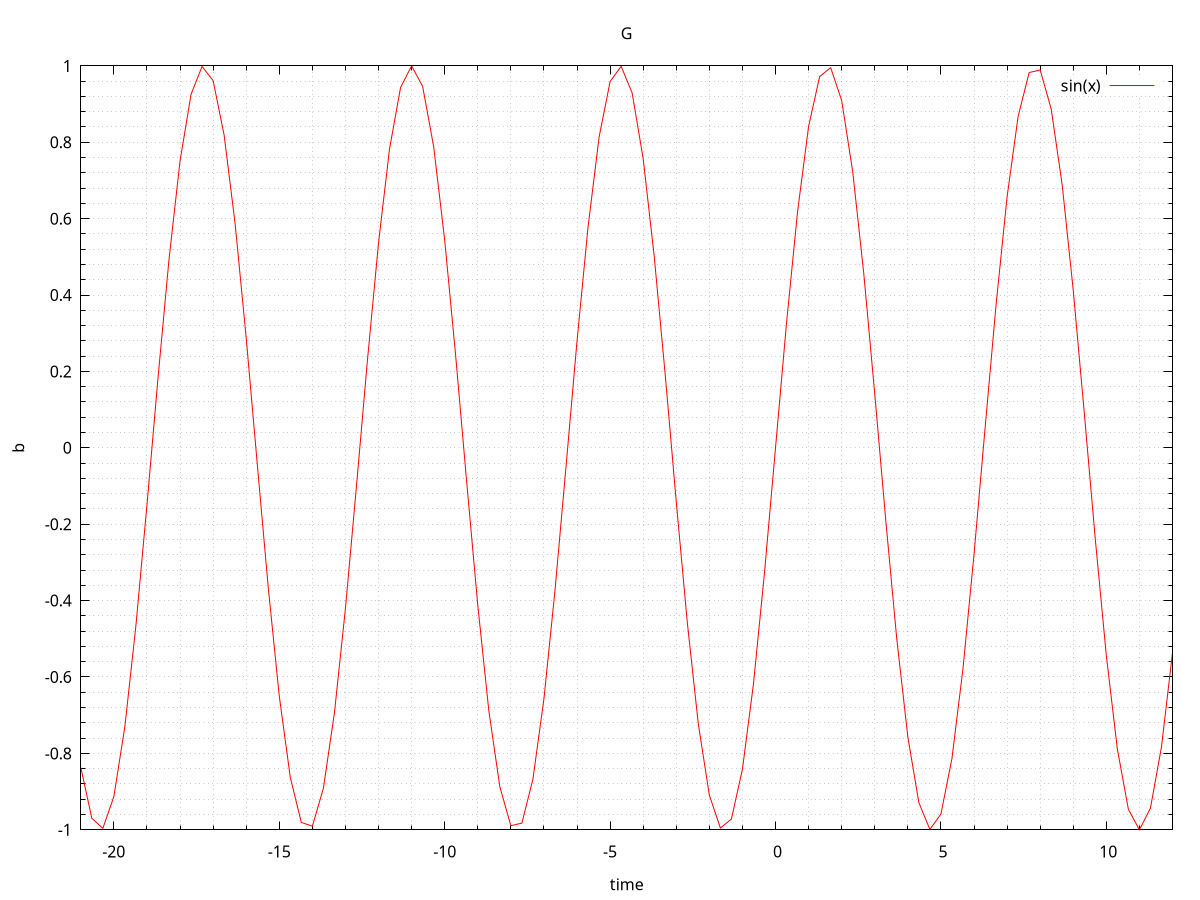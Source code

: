 #!/usr/bin/gnuplot -persist
#set terminal pngcairo transparent enhanced font "arial,10" fontscale 1.0 size 600, 400
set title "G"
set xlabel "time"
set ylabel "b"

set grid ytics mytics mxtics  
set mytics 5           
set mxtics 5
set grid       
plot[-21:12] sin(x) lt rgb "red"

